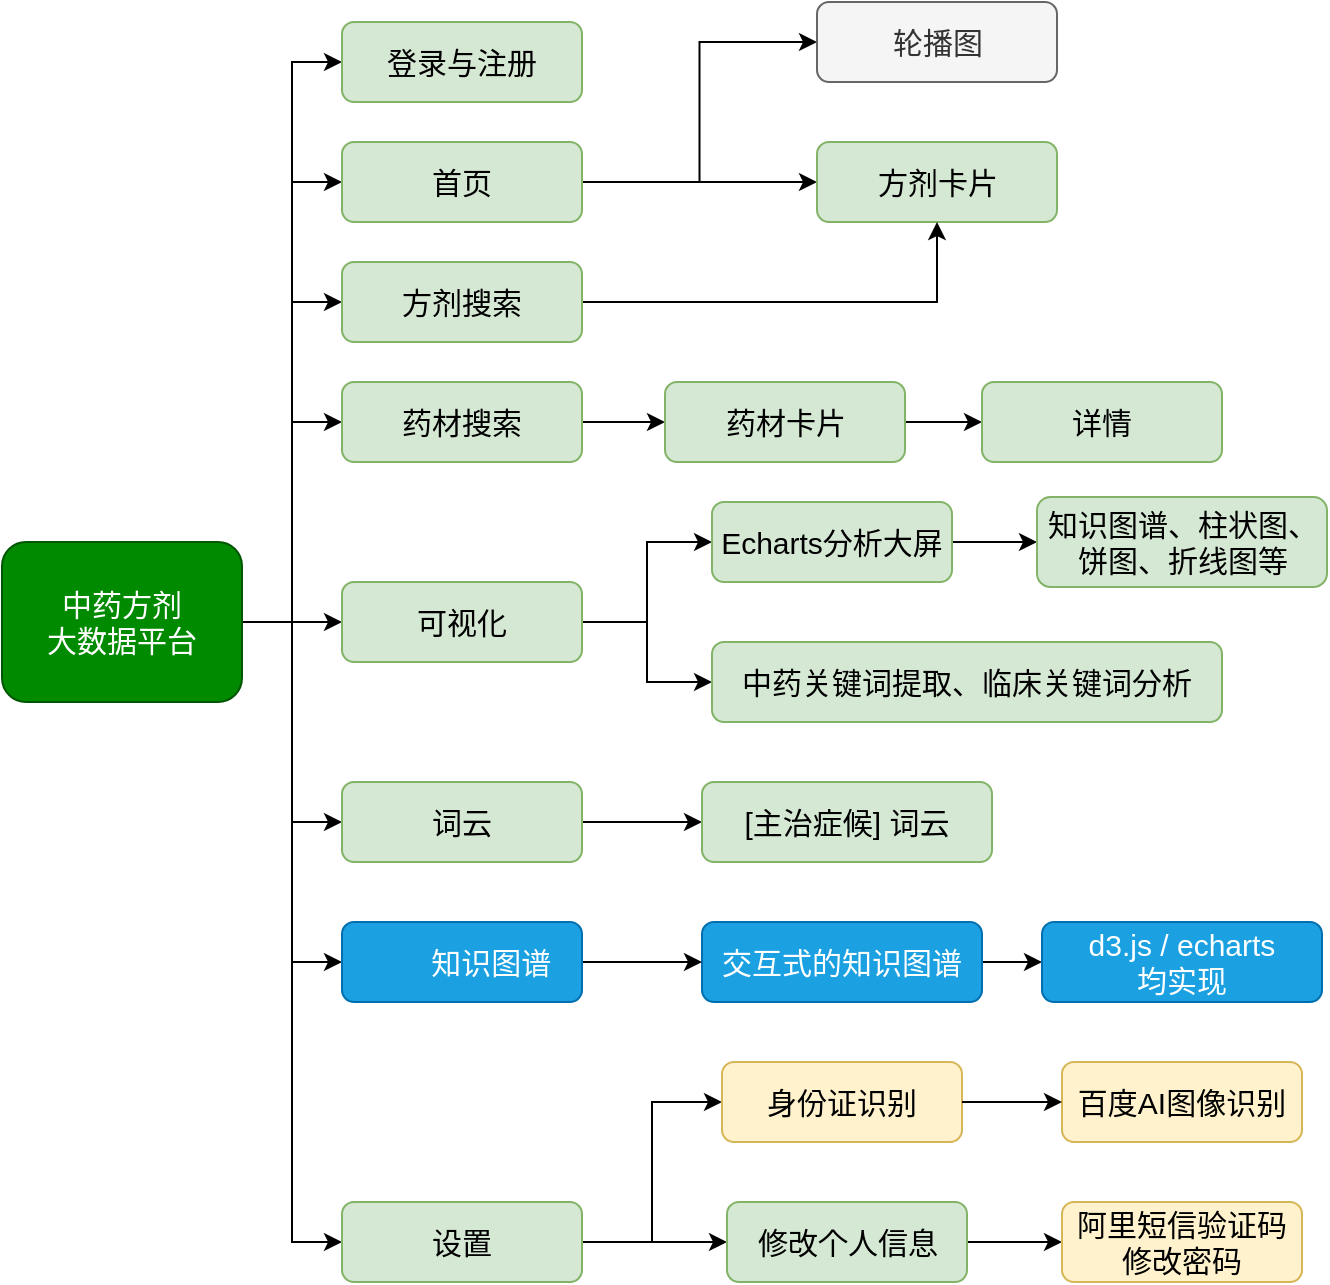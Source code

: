 <mxfile version="21.1.2" type="github">
  <diagram name="第 1 页" id="cnBMpmwu3O2mLDWDtyyw">
    <mxGraphModel dx="1003" dy="1798" grid="1" gridSize="10" guides="1" tooltips="1" connect="1" arrows="1" fold="1" page="1" pageScale="1" pageWidth="827" pageHeight="1169" math="0" shadow="0">
      <root>
        <mxCell id="0" />
        <mxCell id="1" parent="0" />
        <mxCell id="d8EzzS2z0Zi32wdxlMhy-1" style="edgeStyle=orthogonalEdgeStyle;rounded=0;orthogonalLoop=1;jettySize=auto;html=1;exitX=1;exitY=0.5;exitDx=0;exitDy=0;entryX=0;entryY=0.5;entryDx=0;entryDy=0;" edge="1" parent="1" source="d8EzzS2z0Zi32wdxlMhy-12" target="d8EzzS2z0Zi32wdxlMhy-16">
          <mxGeometry relative="1" as="geometry" />
        </mxCell>
        <mxCell id="d8EzzS2z0Zi32wdxlMhy-2" style="edgeStyle=orthogonalEdgeStyle;rounded=0;orthogonalLoop=1;jettySize=auto;html=1;exitX=1;exitY=0.5;exitDx=0;exitDy=0;entryX=0;entryY=0.5;entryDx=0;entryDy=0;" edge="1" parent="1" source="d8EzzS2z0Zi32wdxlMhy-12" target="d8EzzS2z0Zi32wdxlMhy-15">
          <mxGeometry relative="1" as="geometry" />
        </mxCell>
        <mxCell id="d8EzzS2z0Zi32wdxlMhy-3" style="edgeStyle=orthogonalEdgeStyle;rounded=0;orthogonalLoop=1;jettySize=auto;html=1;exitX=1;exitY=0.5;exitDx=0;exitDy=0;entryX=0;entryY=0.5;entryDx=0;entryDy=0;" edge="1" parent="1" source="d8EzzS2z0Zi32wdxlMhy-12" target="d8EzzS2z0Zi32wdxlMhy-19">
          <mxGeometry relative="1" as="geometry" />
        </mxCell>
        <mxCell id="d8EzzS2z0Zi32wdxlMhy-4" style="edgeStyle=orthogonalEdgeStyle;rounded=0;orthogonalLoop=1;jettySize=auto;html=1;exitX=1;exitY=0.5;exitDx=0;exitDy=0;entryX=0;entryY=0.5;entryDx=0;entryDy=0;" edge="1" parent="1" source="d8EzzS2z0Zi32wdxlMhy-12" target="d8EzzS2z0Zi32wdxlMhy-22">
          <mxGeometry relative="1" as="geometry">
            <mxPoint x="230" y="-690" as="targetPoint" />
          </mxGeometry>
        </mxCell>
        <mxCell id="d8EzzS2z0Zi32wdxlMhy-5" style="edgeStyle=orthogonalEdgeStyle;rounded=0;orthogonalLoop=1;jettySize=auto;html=1;entryX=0;entryY=0.5;entryDx=0;entryDy=0;exitX=1;exitY=0.5;exitDx=0;exitDy=0;" edge="1" parent="1" source="d8EzzS2z0Zi32wdxlMhy-38" target="d8EzzS2z0Zi32wdxlMhy-23">
          <mxGeometry relative="1" as="geometry">
            <mxPoint x="420" y="-510" as="sourcePoint" />
          </mxGeometry>
        </mxCell>
        <mxCell id="d8EzzS2z0Zi32wdxlMhy-6" style="edgeStyle=orthogonalEdgeStyle;rounded=0;orthogonalLoop=1;jettySize=auto;html=1;exitX=1;exitY=0.5;exitDx=0;exitDy=0;entryX=0;entryY=0.5;entryDx=0;entryDy=0;" edge="1" parent="1" source="d8EzzS2z0Zi32wdxlMhy-12" target="d8EzzS2z0Zi32wdxlMhy-28">
          <mxGeometry relative="1" as="geometry" />
        </mxCell>
        <mxCell id="d8EzzS2z0Zi32wdxlMhy-7" style="edgeStyle=orthogonalEdgeStyle;rounded=0;orthogonalLoop=1;jettySize=auto;html=1;exitX=1;exitY=0.5;exitDx=0;exitDy=0;entryX=0;entryY=0.5;entryDx=0;entryDy=0;" edge="1" parent="1" source="d8EzzS2z0Zi32wdxlMhy-38" target="d8EzzS2z0Zi32wdxlMhy-32">
          <mxGeometry relative="1" as="geometry">
            <mxPoint x="420" y="-510" as="sourcePoint" />
          </mxGeometry>
        </mxCell>
        <mxCell id="d8EzzS2z0Zi32wdxlMhy-9" style="edgeStyle=orthogonalEdgeStyle;rounded=0;orthogonalLoop=1;jettySize=auto;html=1;exitX=1;exitY=0.5;exitDx=0;exitDy=0;entryX=0;entryY=0.5;entryDx=0;entryDy=0;fontSize=20;" edge="1" parent="1" source="d8EzzS2z0Zi32wdxlMhy-12" target="d8EzzS2z0Zi32wdxlMhy-38">
          <mxGeometry relative="1" as="geometry" />
        </mxCell>
        <mxCell id="d8EzzS2z0Zi32wdxlMhy-10" style="edgeStyle=orthogonalEdgeStyle;rounded=0;orthogonalLoop=1;jettySize=auto;html=1;exitX=1;exitY=0.5;exitDx=0;exitDy=0;entryX=0;entryY=0.5;entryDx=0;entryDy=0;" edge="1" parent="1" source="d8EzzS2z0Zi32wdxlMhy-12" target="d8EzzS2z0Zi32wdxlMhy-42">
          <mxGeometry relative="1" as="geometry" />
        </mxCell>
        <mxCell id="d8EzzS2z0Zi32wdxlMhy-11" style="edgeStyle=orthogonalEdgeStyle;rounded=0;orthogonalLoop=1;jettySize=auto;html=1;exitX=1;exitY=0.5;exitDx=0;exitDy=0;entryX=0;entryY=0.5;entryDx=0;entryDy=0;fontSize=17;" edge="1" parent="1" source="d8EzzS2z0Zi32wdxlMhy-12" target="d8EzzS2z0Zi32wdxlMhy-46">
          <mxGeometry relative="1" as="geometry" />
        </mxCell>
        <mxCell id="d8EzzS2z0Zi32wdxlMhy-12" value="中药方剂&lt;br&gt;大数据平台" style="rounded=1;whiteSpace=wrap;html=1;fontSize=15;fillColor=#008a00;strokeColor=#005700;fontColor=#ffffff;" vertex="1" parent="1">
          <mxGeometry x="100" y="-840" width="120" height="80" as="geometry" />
        </mxCell>
        <mxCell id="d8EzzS2z0Zi32wdxlMhy-13" style="edgeStyle=orthogonalEdgeStyle;rounded=0;orthogonalLoop=1;jettySize=auto;html=1;exitX=1;exitY=0.5;exitDx=0;exitDy=0;entryX=0;entryY=0.5;entryDx=0;entryDy=0;" edge="1" parent="1" source="d8EzzS2z0Zi32wdxlMhy-15" target="d8EzzS2z0Zi32wdxlMhy-20">
          <mxGeometry relative="1" as="geometry" />
        </mxCell>
        <mxCell id="d8EzzS2z0Zi32wdxlMhy-14" style="edgeStyle=orthogonalEdgeStyle;rounded=0;orthogonalLoop=1;jettySize=auto;html=1;exitX=1;exitY=0.5;exitDx=0;exitDy=0;entryX=0;entryY=0.5;entryDx=0;entryDy=0;fontSize=17;" edge="1" parent="1" source="d8EzzS2z0Zi32wdxlMhy-15" target="d8EzzS2z0Zi32wdxlMhy-44">
          <mxGeometry relative="1" as="geometry" />
        </mxCell>
        <mxCell id="d8EzzS2z0Zi32wdxlMhy-15" value="首页" style="rounded=1;whiteSpace=wrap;html=1;fontSize=15;fillColor=#d5e8d4;strokeColor=#82b366;" vertex="1" parent="1">
          <mxGeometry x="270" y="-1040" width="120" height="40" as="geometry" />
        </mxCell>
        <mxCell id="d8EzzS2z0Zi32wdxlMhy-16" value="登录与注册" style="rounded=1;whiteSpace=wrap;html=1;fontSize=15;fillColor=#d5e8d4;strokeColor=#82b366;" vertex="1" parent="1">
          <mxGeometry x="270" y="-1100" width="120" height="40" as="geometry" />
        </mxCell>
        <mxCell id="d8EzzS2z0Zi32wdxlMhy-17" style="edgeStyle=orthogonalEdgeStyle;rounded=0;orthogonalLoop=1;jettySize=auto;html=1;exitX=1;exitY=0.5;exitDx=0;exitDy=0;entryX=0;entryY=0.5;entryDx=0;entryDy=0;" edge="1" parent="1" source="d8EzzS2z0Zi32wdxlMhy-19" target="d8EzzS2z0Zi32wdxlMhy-26">
          <mxGeometry relative="1" as="geometry" />
        </mxCell>
        <mxCell id="d8EzzS2z0Zi32wdxlMhy-18" style="edgeStyle=orthogonalEdgeStyle;rounded=0;orthogonalLoop=1;jettySize=auto;html=1;exitX=1;exitY=0.5;exitDx=0;exitDy=0;entryX=0;entryY=0.5;entryDx=0;entryDy=0;fontSize=15;" edge="1" parent="1" source="d8EzzS2z0Zi32wdxlMhy-19" target="d8EzzS2z0Zi32wdxlMhy-43">
          <mxGeometry relative="1" as="geometry" />
        </mxCell>
        <mxCell id="d8EzzS2z0Zi32wdxlMhy-19" value="可视化" style="rounded=1;whiteSpace=wrap;html=1;fontSize=15;fillColor=#d5e8d4;strokeColor=#82b366;" vertex="1" parent="1">
          <mxGeometry x="270" y="-820" width="120" height="40" as="geometry" />
        </mxCell>
        <mxCell id="d8EzzS2z0Zi32wdxlMhy-20" value="方剂卡片" style="rounded=1;whiteSpace=wrap;html=1;fontSize=15;fillColor=#d5e8d4;strokeColor=#82b366;" vertex="1" parent="1">
          <mxGeometry x="507.5" y="-1040" width="120" height="40" as="geometry" />
        </mxCell>
        <mxCell id="d8EzzS2z0Zi32wdxlMhy-21" style="edgeStyle=orthogonalEdgeStyle;rounded=0;orthogonalLoop=1;jettySize=auto;html=1;exitX=1;exitY=0.5;exitDx=0;exitDy=0;entryX=0;entryY=0.5;entryDx=0;entryDy=0;" edge="1" parent="1" source="d8EzzS2z0Zi32wdxlMhy-22" target="d8EzzS2z0Zi32wdxlMhy-24">
          <mxGeometry relative="1" as="geometry" />
        </mxCell>
        <mxCell id="d8EzzS2z0Zi32wdxlMhy-22" value="词云" style="rounded=1;whiteSpace=wrap;html=1;fontSize=15;fillColor=#d5e8d4;strokeColor=#82b366;" vertex="1" parent="1">
          <mxGeometry x="270" y="-720" width="120" height="40" as="geometry" />
        </mxCell>
        <mxCell id="d8EzzS2z0Zi32wdxlMhy-23" value="身份证识别" style="rounded=1;whiteSpace=wrap;html=1;fontSize=15;fillColor=#fff2cc;strokeColor=#d6b656;" vertex="1" parent="1">
          <mxGeometry x="460" y="-580" width="120" height="40" as="geometry" />
        </mxCell>
        <mxCell id="d8EzzS2z0Zi32wdxlMhy-24" value="[主治症候] 词云" style="rounded=1;whiteSpace=wrap;html=1;fontSize=15;fillColor=#d5e8d4;strokeColor=#82b366;" vertex="1" parent="1">
          <mxGeometry x="450" y="-720" width="145" height="40" as="geometry" />
        </mxCell>
        <mxCell id="d8EzzS2z0Zi32wdxlMhy-25" style="edgeStyle=orthogonalEdgeStyle;rounded=0;orthogonalLoop=1;jettySize=auto;html=1;exitX=1;exitY=0.5;exitDx=0;exitDy=0;entryX=0;entryY=0.5;entryDx=0;entryDy=0;" edge="1" parent="1" source="d8EzzS2z0Zi32wdxlMhy-26" target="d8EzzS2z0Zi32wdxlMhy-33">
          <mxGeometry relative="1" as="geometry" />
        </mxCell>
        <mxCell id="d8EzzS2z0Zi32wdxlMhy-26" value="Echarts分析大屏" style="rounded=1;whiteSpace=wrap;html=1;fontSize=15;fillColor=#d5e8d4;strokeColor=#82b366;" vertex="1" parent="1">
          <mxGeometry x="455" y="-860" width="120" height="40" as="geometry" />
        </mxCell>
        <mxCell id="d8EzzS2z0Zi32wdxlMhy-27" value="" style="edgeStyle=orthogonalEdgeStyle;rounded=0;orthogonalLoop=1;jettySize=auto;html=1;entryX=0.5;entryY=1;entryDx=0;entryDy=0;" edge="1" parent="1" source="d8EzzS2z0Zi32wdxlMhy-28" target="d8EzzS2z0Zi32wdxlMhy-20">
          <mxGeometry relative="1" as="geometry">
            <mxPoint x="460" y="-980" as="targetPoint" />
          </mxGeometry>
        </mxCell>
        <mxCell id="d8EzzS2z0Zi32wdxlMhy-28" value="方剂搜索" style="rounded=1;whiteSpace=wrap;html=1;fontSize=15;fillColor=#d5e8d4;strokeColor=#82b366;" vertex="1" parent="1">
          <mxGeometry x="270" y="-980" width="120" height="40" as="geometry" />
        </mxCell>
        <mxCell id="d8EzzS2z0Zi32wdxlMhy-29" value="百度AI图像识别" style="rounded=1;whiteSpace=wrap;html=1;fontSize=15;fillColor=#fff2cc;strokeColor=#d6b656;" vertex="1" parent="1">
          <mxGeometry x="630" y="-580" width="120" height="40" as="geometry" />
        </mxCell>
        <mxCell id="d8EzzS2z0Zi32wdxlMhy-30" style="edgeStyle=orthogonalEdgeStyle;rounded=0;orthogonalLoop=1;jettySize=auto;html=1;exitX=1;exitY=0.5;exitDx=0;exitDy=0;" edge="1" parent="1" source="d8EzzS2z0Zi32wdxlMhy-23">
          <mxGeometry relative="1" as="geometry">
            <mxPoint x="590" y="-620" as="sourcePoint" />
            <mxPoint x="630" y="-560" as="targetPoint" />
          </mxGeometry>
        </mxCell>
        <mxCell id="d8EzzS2z0Zi32wdxlMhy-31" style="edgeStyle=orthogonalEdgeStyle;rounded=0;orthogonalLoop=1;jettySize=auto;html=1;exitX=1;exitY=0.5;exitDx=0;exitDy=0;entryX=0;entryY=0.5;entryDx=0;entryDy=0;" edge="1" parent="1" source="d8EzzS2z0Zi32wdxlMhy-32" target="d8EzzS2z0Zi32wdxlMhy-34">
          <mxGeometry relative="1" as="geometry" />
        </mxCell>
        <mxCell id="d8EzzS2z0Zi32wdxlMhy-32" value="修改个人信息" style="rounded=1;whiteSpace=wrap;html=1;fontSize=15;fillColor=#d5e8d4;strokeColor=#82b366;" vertex="1" parent="1">
          <mxGeometry x="462.5" y="-510" width="120" height="40" as="geometry" />
        </mxCell>
        <mxCell id="d8EzzS2z0Zi32wdxlMhy-33" value="知识图谱、柱状图、饼图、折线图等" style="rounded=1;whiteSpace=wrap;html=1;fontSize=15;fillColor=#d5e8d4;strokeColor=#82b366;" vertex="1" parent="1">
          <mxGeometry x="617.5" y="-862.5" width="145" height="45" as="geometry" />
        </mxCell>
        <mxCell id="d8EzzS2z0Zi32wdxlMhy-34" value="阿里短信验证码修改密码" style="rounded=1;whiteSpace=wrap;html=1;fontSize=15;fillColor=#fff2cc;strokeColor=#d6b656;" vertex="1" parent="1">
          <mxGeometry x="630" y="-510" width="120" height="40" as="geometry" />
        </mxCell>
        <mxCell id="d8EzzS2z0Zi32wdxlMhy-38" value="设置" style="rounded=1;whiteSpace=wrap;html=1;fontSize=15;fillColor=#d5e8d4;strokeColor=#82b366;" vertex="1" parent="1">
          <mxGeometry x="270" y="-510" width="120" height="40" as="geometry" />
        </mxCell>
        <mxCell id="d8EzzS2z0Zi32wdxlMhy-39" style="edgeStyle=orthogonalEdgeStyle;rounded=0;orthogonalLoop=1;jettySize=auto;html=1;exitX=1;exitY=0.5;exitDx=0;exitDy=0;entryX=0;entryY=0.5;entryDx=0;entryDy=0;fontSize=17;" edge="1" parent="1" source="d8EzzS2z0Zi32wdxlMhy-40" target="d8EzzS2z0Zi32wdxlMhy-51">
          <mxGeometry relative="1" as="geometry" />
        </mxCell>
        <mxCell id="d8EzzS2z0Zi32wdxlMhy-40" value="交互式的知识图谱" style="rounded=1;whiteSpace=wrap;html=1;fontSize=15;fillColor=#1ba1e2;strokeColor=#006EAF;fontColor=#ffffff;" vertex="1" parent="1">
          <mxGeometry x="450" y="-650" width="140" height="40" as="geometry" />
        </mxCell>
        <mxCell id="d8EzzS2z0Zi32wdxlMhy-41" style="edgeStyle=orthogonalEdgeStyle;rounded=0;orthogonalLoop=1;jettySize=auto;html=1;exitX=1;exitY=0.5;exitDx=0;exitDy=0;entryX=0;entryY=0.5;entryDx=0;entryDy=0;" edge="1" parent="1" source="d8EzzS2z0Zi32wdxlMhy-42" target="d8EzzS2z0Zi32wdxlMhy-40">
          <mxGeometry relative="1" as="geometry" />
        </mxCell>
        <mxCell id="d8EzzS2z0Zi32wdxlMhy-42" value="&amp;nbsp; &amp;nbsp; &amp;nbsp; &amp;nbsp;知识图谱" style="rounded=1;whiteSpace=wrap;html=1;fontSize=15;fillColor=#1ba1e2;strokeColor=#006EAF;fontColor=#ffffff;" vertex="1" parent="1">
          <mxGeometry x="270" y="-650" width="120" height="40" as="geometry" />
        </mxCell>
        <mxCell id="d8EzzS2z0Zi32wdxlMhy-43" value="中药关键词提取、临床关键词分析" style="rounded=1;whiteSpace=wrap;html=1;fontSize=15;fillColor=#d5e8d4;strokeColor=#82b366;" vertex="1" parent="1">
          <mxGeometry x="455" y="-790" width="255" height="40" as="geometry" />
        </mxCell>
        <mxCell id="d8EzzS2z0Zi32wdxlMhy-44" value="轮播图" style="rounded=1;whiteSpace=wrap;html=1;fontSize=15;fillColor=#f5f5f5;strokeColor=#666666;fontColor=#333333;" vertex="1" parent="1">
          <mxGeometry x="507.5" y="-1110" width="120" height="40" as="geometry" />
        </mxCell>
        <mxCell id="d8EzzS2z0Zi32wdxlMhy-45" style="edgeStyle=orthogonalEdgeStyle;rounded=0;orthogonalLoop=1;jettySize=auto;html=1;exitX=1;exitY=0.5;exitDx=0;exitDy=0;entryX=0;entryY=0.5;entryDx=0;entryDy=0;fontSize=17;" edge="1" parent="1" source="d8EzzS2z0Zi32wdxlMhy-46" target="d8EzzS2z0Zi32wdxlMhy-48">
          <mxGeometry relative="1" as="geometry" />
        </mxCell>
        <mxCell id="d8EzzS2z0Zi32wdxlMhy-46" value="药材搜索" style="rounded=1;whiteSpace=wrap;html=1;fontSize=15;fillColor=#d5e8d4;strokeColor=#82b366;" vertex="1" parent="1">
          <mxGeometry x="270" y="-920" width="120" height="40" as="geometry" />
        </mxCell>
        <mxCell id="d8EzzS2z0Zi32wdxlMhy-47" style="edgeStyle=orthogonalEdgeStyle;rounded=0;orthogonalLoop=1;jettySize=auto;html=1;exitX=1;exitY=0.5;exitDx=0;exitDy=0;entryX=0;entryY=0.5;entryDx=0;entryDy=0;fontSize=17;" edge="1" parent="1" source="d8EzzS2z0Zi32wdxlMhy-48" target="d8EzzS2z0Zi32wdxlMhy-49">
          <mxGeometry relative="1" as="geometry" />
        </mxCell>
        <mxCell id="d8EzzS2z0Zi32wdxlMhy-48" value="药材卡片" style="rounded=1;whiteSpace=wrap;html=1;fontSize=15;fillColor=#d5e8d4;strokeColor=#82b366;" vertex="1" parent="1">
          <mxGeometry x="431.5" y="-920" width="120" height="40" as="geometry" />
        </mxCell>
        <mxCell id="d8EzzS2z0Zi32wdxlMhy-49" value="详情" style="rounded=1;whiteSpace=wrap;html=1;fontSize=15;fillColor=#d5e8d4;strokeColor=#82b366;" vertex="1" parent="1">
          <mxGeometry x="590" y="-920" width="120" height="40" as="geometry" />
        </mxCell>
        <mxCell id="d8EzzS2z0Zi32wdxlMhy-50" value="" style="shape=image;html=1;verticalAlign=top;verticalLabelPosition=bottom;labelBackgroundColor=#ffffff;imageAspect=0;aspect=fixed;image=https://cdn1.iconfinder.com/data/icons/filled-line-christmas-icons/75/_star-128.png;fontSize=17;" vertex="1" parent="1">
          <mxGeometry x="267.5" y="-653.5" width="47" height="47" as="geometry" />
        </mxCell>
        <mxCell id="d8EzzS2z0Zi32wdxlMhy-51" value="d3.js / echarts &lt;br&gt;均实现" style="rounded=1;whiteSpace=wrap;html=1;fontSize=15;fillColor=#1ba1e2;strokeColor=#006EAF;fontColor=#ffffff;" vertex="1" parent="1">
          <mxGeometry x="620" y="-650" width="140" height="40" as="geometry" />
        </mxCell>
      </root>
    </mxGraphModel>
  </diagram>
</mxfile>
